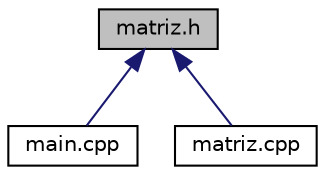digraph "matriz.h"
{
  edge [fontname="Helvetica",fontsize="10",labelfontname="Helvetica",labelfontsize="10"];
  node [fontname="Helvetica",fontsize="10",shape=record];
  Node1 [label="matriz.h",height=0.2,width=0.4,color="black", fillcolor="grey75", style="filled", fontcolor="black"];
  Node1 -> Node2 [dir="back",color="midnightblue",fontsize="10",style="solid",fontname="Helvetica"];
  Node2 [label="main.cpp",height=0.2,width=0.4,color="black", fillcolor="white", style="filled",URL="$main_8cpp.html",tooltip="Main del proyecto. Implementacion del template calculadora con las clases fraccion, polinomio y matriz. "];
  Node1 -> Node3 [dir="back",color="midnightblue",fontsize="10",style="solid",fontname="Helvetica"];
  Node3 [label="matriz.cpp",height=0.2,width=0.4,color="black", fillcolor="white", style="filled",URL="$matriz_8cpp.html",tooltip="Implementacion de la clase Matriz. "];
}

